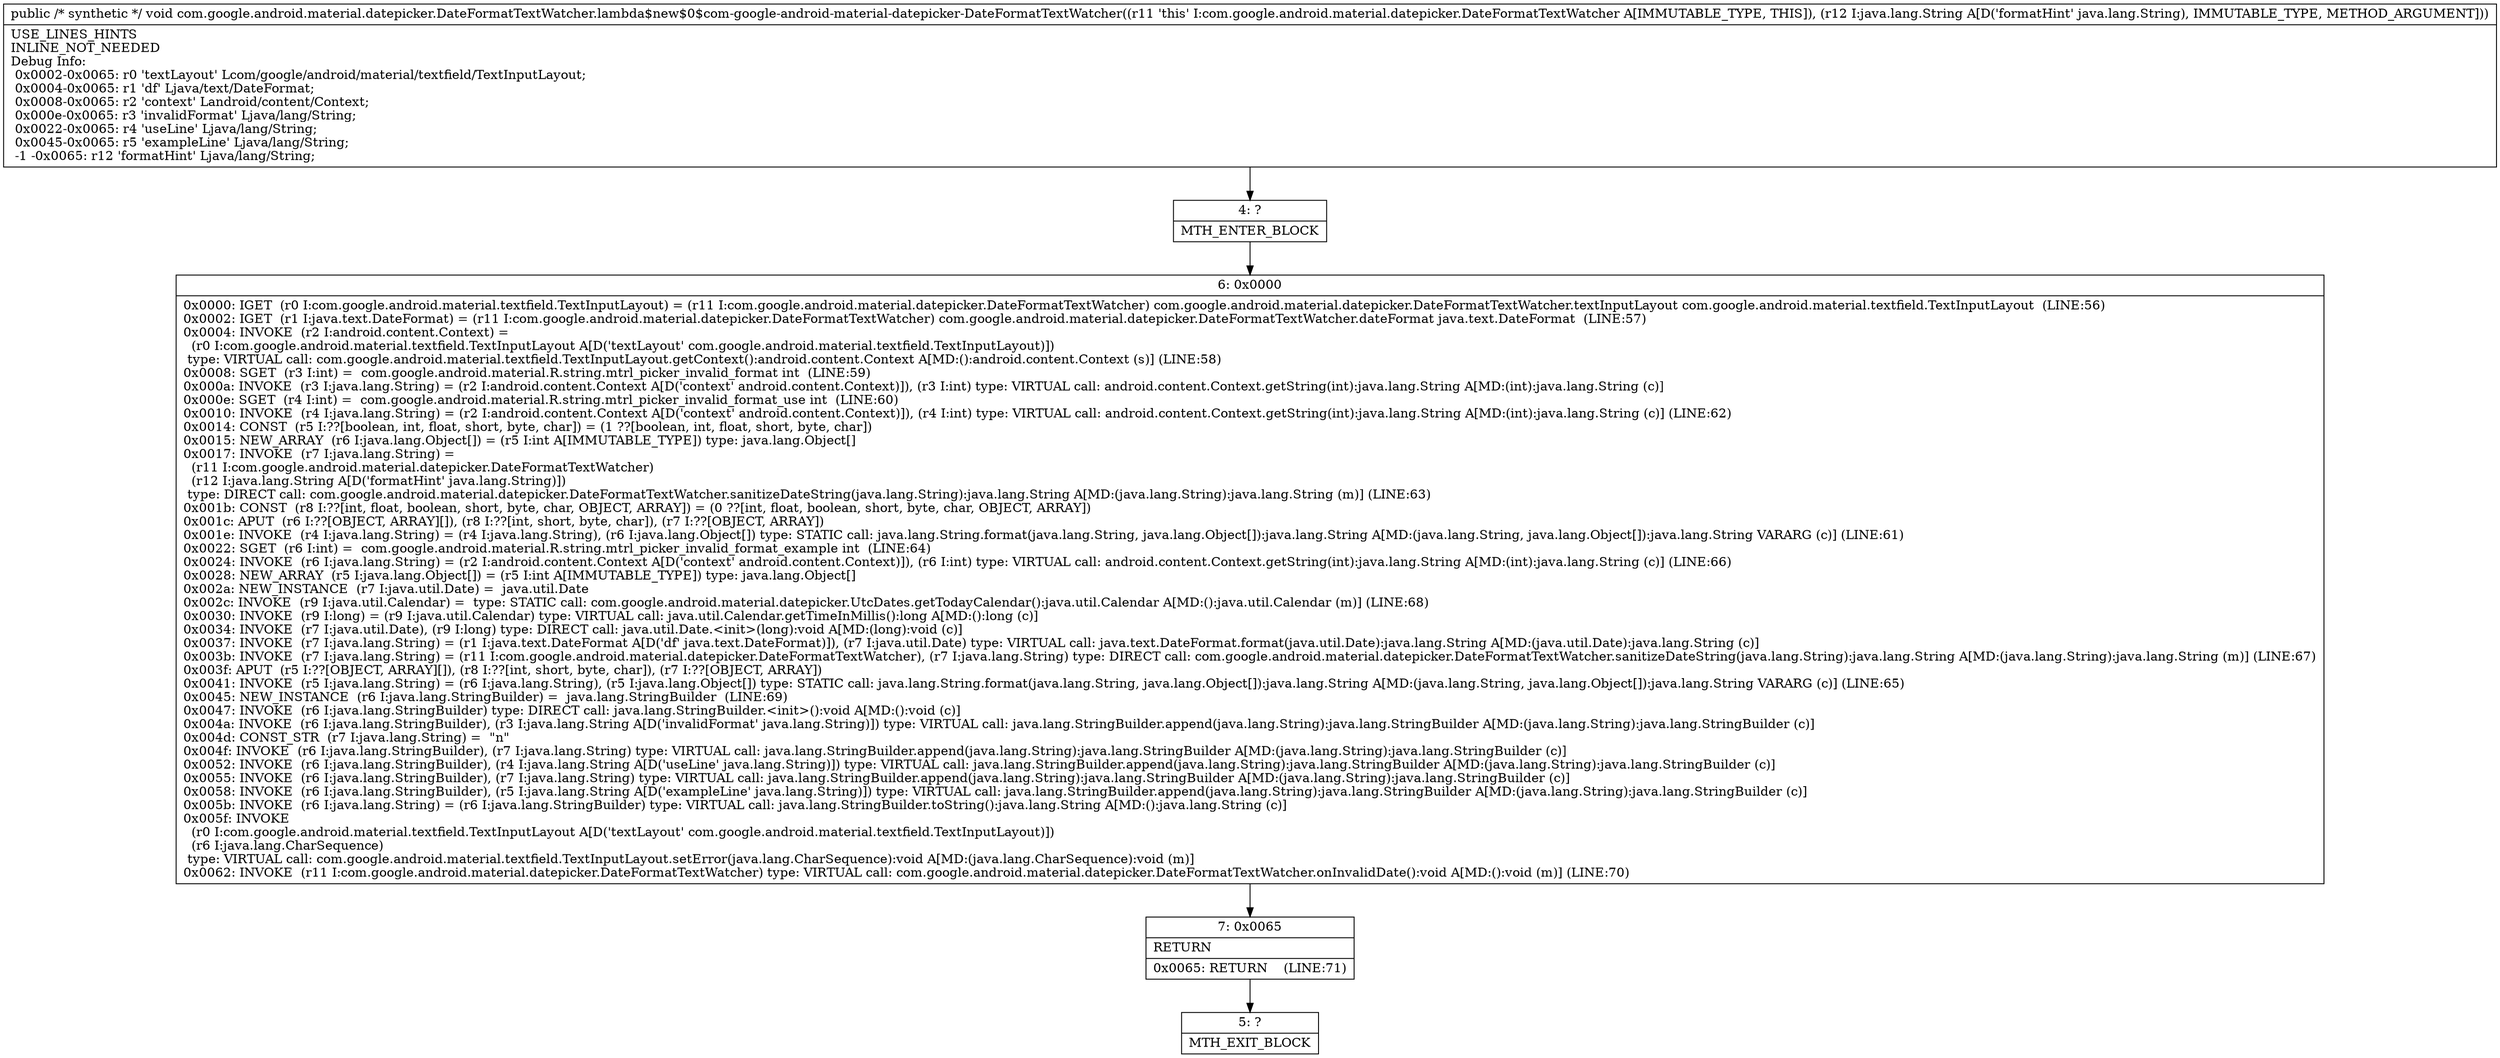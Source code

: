 digraph "CFG forcom.google.android.material.datepicker.DateFormatTextWatcher.lambda$new$0$com\-google\-android\-material\-datepicker\-DateFormatTextWatcher(Ljava\/lang\/String;)V" {
Node_4 [shape=record,label="{4\:\ ?|MTH_ENTER_BLOCK\l}"];
Node_6 [shape=record,label="{6\:\ 0x0000|0x0000: IGET  (r0 I:com.google.android.material.textfield.TextInputLayout) = (r11 I:com.google.android.material.datepicker.DateFormatTextWatcher) com.google.android.material.datepicker.DateFormatTextWatcher.textInputLayout com.google.android.material.textfield.TextInputLayout  (LINE:56)\l0x0002: IGET  (r1 I:java.text.DateFormat) = (r11 I:com.google.android.material.datepicker.DateFormatTextWatcher) com.google.android.material.datepicker.DateFormatTextWatcher.dateFormat java.text.DateFormat  (LINE:57)\l0x0004: INVOKE  (r2 I:android.content.Context) = \l  (r0 I:com.google.android.material.textfield.TextInputLayout A[D('textLayout' com.google.android.material.textfield.TextInputLayout)])\l type: VIRTUAL call: com.google.android.material.textfield.TextInputLayout.getContext():android.content.Context A[MD:():android.content.Context (s)] (LINE:58)\l0x0008: SGET  (r3 I:int) =  com.google.android.material.R.string.mtrl_picker_invalid_format int  (LINE:59)\l0x000a: INVOKE  (r3 I:java.lang.String) = (r2 I:android.content.Context A[D('context' android.content.Context)]), (r3 I:int) type: VIRTUAL call: android.content.Context.getString(int):java.lang.String A[MD:(int):java.lang.String (c)]\l0x000e: SGET  (r4 I:int) =  com.google.android.material.R.string.mtrl_picker_invalid_format_use int  (LINE:60)\l0x0010: INVOKE  (r4 I:java.lang.String) = (r2 I:android.content.Context A[D('context' android.content.Context)]), (r4 I:int) type: VIRTUAL call: android.content.Context.getString(int):java.lang.String A[MD:(int):java.lang.String (c)] (LINE:62)\l0x0014: CONST  (r5 I:??[boolean, int, float, short, byte, char]) = (1 ??[boolean, int, float, short, byte, char]) \l0x0015: NEW_ARRAY  (r6 I:java.lang.Object[]) = (r5 I:int A[IMMUTABLE_TYPE]) type: java.lang.Object[] \l0x0017: INVOKE  (r7 I:java.lang.String) = \l  (r11 I:com.google.android.material.datepicker.DateFormatTextWatcher)\l  (r12 I:java.lang.String A[D('formatHint' java.lang.String)])\l type: DIRECT call: com.google.android.material.datepicker.DateFormatTextWatcher.sanitizeDateString(java.lang.String):java.lang.String A[MD:(java.lang.String):java.lang.String (m)] (LINE:63)\l0x001b: CONST  (r8 I:??[int, float, boolean, short, byte, char, OBJECT, ARRAY]) = (0 ??[int, float, boolean, short, byte, char, OBJECT, ARRAY]) \l0x001c: APUT  (r6 I:??[OBJECT, ARRAY][]), (r8 I:??[int, short, byte, char]), (r7 I:??[OBJECT, ARRAY]) \l0x001e: INVOKE  (r4 I:java.lang.String) = (r4 I:java.lang.String), (r6 I:java.lang.Object[]) type: STATIC call: java.lang.String.format(java.lang.String, java.lang.Object[]):java.lang.String A[MD:(java.lang.String, java.lang.Object[]):java.lang.String VARARG (c)] (LINE:61)\l0x0022: SGET  (r6 I:int) =  com.google.android.material.R.string.mtrl_picker_invalid_format_example int  (LINE:64)\l0x0024: INVOKE  (r6 I:java.lang.String) = (r2 I:android.content.Context A[D('context' android.content.Context)]), (r6 I:int) type: VIRTUAL call: android.content.Context.getString(int):java.lang.String A[MD:(int):java.lang.String (c)] (LINE:66)\l0x0028: NEW_ARRAY  (r5 I:java.lang.Object[]) = (r5 I:int A[IMMUTABLE_TYPE]) type: java.lang.Object[] \l0x002a: NEW_INSTANCE  (r7 I:java.util.Date) =  java.util.Date \l0x002c: INVOKE  (r9 I:java.util.Calendar) =  type: STATIC call: com.google.android.material.datepicker.UtcDates.getTodayCalendar():java.util.Calendar A[MD:():java.util.Calendar (m)] (LINE:68)\l0x0030: INVOKE  (r9 I:long) = (r9 I:java.util.Calendar) type: VIRTUAL call: java.util.Calendar.getTimeInMillis():long A[MD:():long (c)]\l0x0034: INVOKE  (r7 I:java.util.Date), (r9 I:long) type: DIRECT call: java.util.Date.\<init\>(long):void A[MD:(long):void (c)]\l0x0037: INVOKE  (r7 I:java.lang.String) = (r1 I:java.text.DateFormat A[D('df' java.text.DateFormat)]), (r7 I:java.util.Date) type: VIRTUAL call: java.text.DateFormat.format(java.util.Date):java.lang.String A[MD:(java.util.Date):java.lang.String (c)]\l0x003b: INVOKE  (r7 I:java.lang.String) = (r11 I:com.google.android.material.datepicker.DateFormatTextWatcher), (r7 I:java.lang.String) type: DIRECT call: com.google.android.material.datepicker.DateFormatTextWatcher.sanitizeDateString(java.lang.String):java.lang.String A[MD:(java.lang.String):java.lang.String (m)] (LINE:67)\l0x003f: APUT  (r5 I:??[OBJECT, ARRAY][]), (r8 I:??[int, short, byte, char]), (r7 I:??[OBJECT, ARRAY]) \l0x0041: INVOKE  (r5 I:java.lang.String) = (r6 I:java.lang.String), (r5 I:java.lang.Object[]) type: STATIC call: java.lang.String.format(java.lang.String, java.lang.Object[]):java.lang.String A[MD:(java.lang.String, java.lang.Object[]):java.lang.String VARARG (c)] (LINE:65)\l0x0045: NEW_INSTANCE  (r6 I:java.lang.StringBuilder) =  java.lang.StringBuilder  (LINE:69)\l0x0047: INVOKE  (r6 I:java.lang.StringBuilder) type: DIRECT call: java.lang.StringBuilder.\<init\>():void A[MD:():void (c)]\l0x004a: INVOKE  (r6 I:java.lang.StringBuilder), (r3 I:java.lang.String A[D('invalidFormat' java.lang.String)]) type: VIRTUAL call: java.lang.StringBuilder.append(java.lang.String):java.lang.StringBuilder A[MD:(java.lang.String):java.lang.StringBuilder (c)]\l0x004d: CONST_STR  (r7 I:java.lang.String) =  \"n\" \l0x004f: INVOKE  (r6 I:java.lang.StringBuilder), (r7 I:java.lang.String) type: VIRTUAL call: java.lang.StringBuilder.append(java.lang.String):java.lang.StringBuilder A[MD:(java.lang.String):java.lang.StringBuilder (c)]\l0x0052: INVOKE  (r6 I:java.lang.StringBuilder), (r4 I:java.lang.String A[D('useLine' java.lang.String)]) type: VIRTUAL call: java.lang.StringBuilder.append(java.lang.String):java.lang.StringBuilder A[MD:(java.lang.String):java.lang.StringBuilder (c)]\l0x0055: INVOKE  (r6 I:java.lang.StringBuilder), (r7 I:java.lang.String) type: VIRTUAL call: java.lang.StringBuilder.append(java.lang.String):java.lang.StringBuilder A[MD:(java.lang.String):java.lang.StringBuilder (c)]\l0x0058: INVOKE  (r6 I:java.lang.StringBuilder), (r5 I:java.lang.String A[D('exampleLine' java.lang.String)]) type: VIRTUAL call: java.lang.StringBuilder.append(java.lang.String):java.lang.StringBuilder A[MD:(java.lang.String):java.lang.StringBuilder (c)]\l0x005b: INVOKE  (r6 I:java.lang.String) = (r6 I:java.lang.StringBuilder) type: VIRTUAL call: java.lang.StringBuilder.toString():java.lang.String A[MD:():java.lang.String (c)]\l0x005f: INVOKE  \l  (r0 I:com.google.android.material.textfield.TextInputLayout A[D('textLayout' com.google.android.material.textfield.TextInputLayout)])\l  (r6 I:java.lang.CharSequence)\l type: VIRTUAL call: com.google.android.material.textfield.TextInputLayout.setError(java.lang.CharSequence):void A[MD:(java.lang.CharSequence):void (m)]\l0x0062: INVOKE  (r11 I:com.google.android.material.datepicker.DateFormatTextWatcher) type: VIRTUAL call: com.google.android.material.datepicker.DateFormatTextWatcher.onInvalidDate():void A[MD:():void (m)] (LINE:70)\l}"];
Node_7 [shape=record,label="{7\:\ 0x0065|RETURN\l|0x0065: RETURN    (LINE:71)\l}"];
Node_5 [shape=record,label="{5\:\ ?|MTH_EXIT_BLOCK\l}"];
MethodNode[shape=record,label="{public \/* synthetic *\/ void com.google.android.material.datepicker.DateFormatTextWatcher.lambda$new$0$com\-google\-android\-material\-datepicker\-DateFormatTextWatcher((r11 'this' I:com.google.android.material.datepicker.DateFormatTextWatcher A[IMMUTABLE_TYPE, THIS]), (r12 I:java.lang.String A[D('formatHint' java.lang.String), IMMUTABLE_TYPE, METHOD_ARGUMENT]))  | USE_LINES_HINTS\lINLINE_NOT_NEEDED\lDebug Info:\l  0x0002\-0x0065: r0 'textLayout' Lcom\/google\/android\/material\/textfield\/TextInputLayout;\l  0x0004\-0x0065: r1 'df' Ljava\/text\/DateFormat;\l  0x0008\-0x0065: r2 'context' Landroid\/content\/Context;\l  0x000e\-0x0065: r3 'invalidFormat' Ljava\/lang\/String;\l  0x0022\-0x0065: r4 'useLine' Ljava\/lang\/String;\l  0x0045\-0x0065: r5 'exampleLine' Ljava\/lang\/String;\l  \-1 \-0x0065: r12 'formatHint' Ljava\/lang\/String;\l}"];
MethodNode -> Node_4;Node_4 -> Node_6;
Node_6 -> Node_7;
Node_7 -> Node_5;
}


